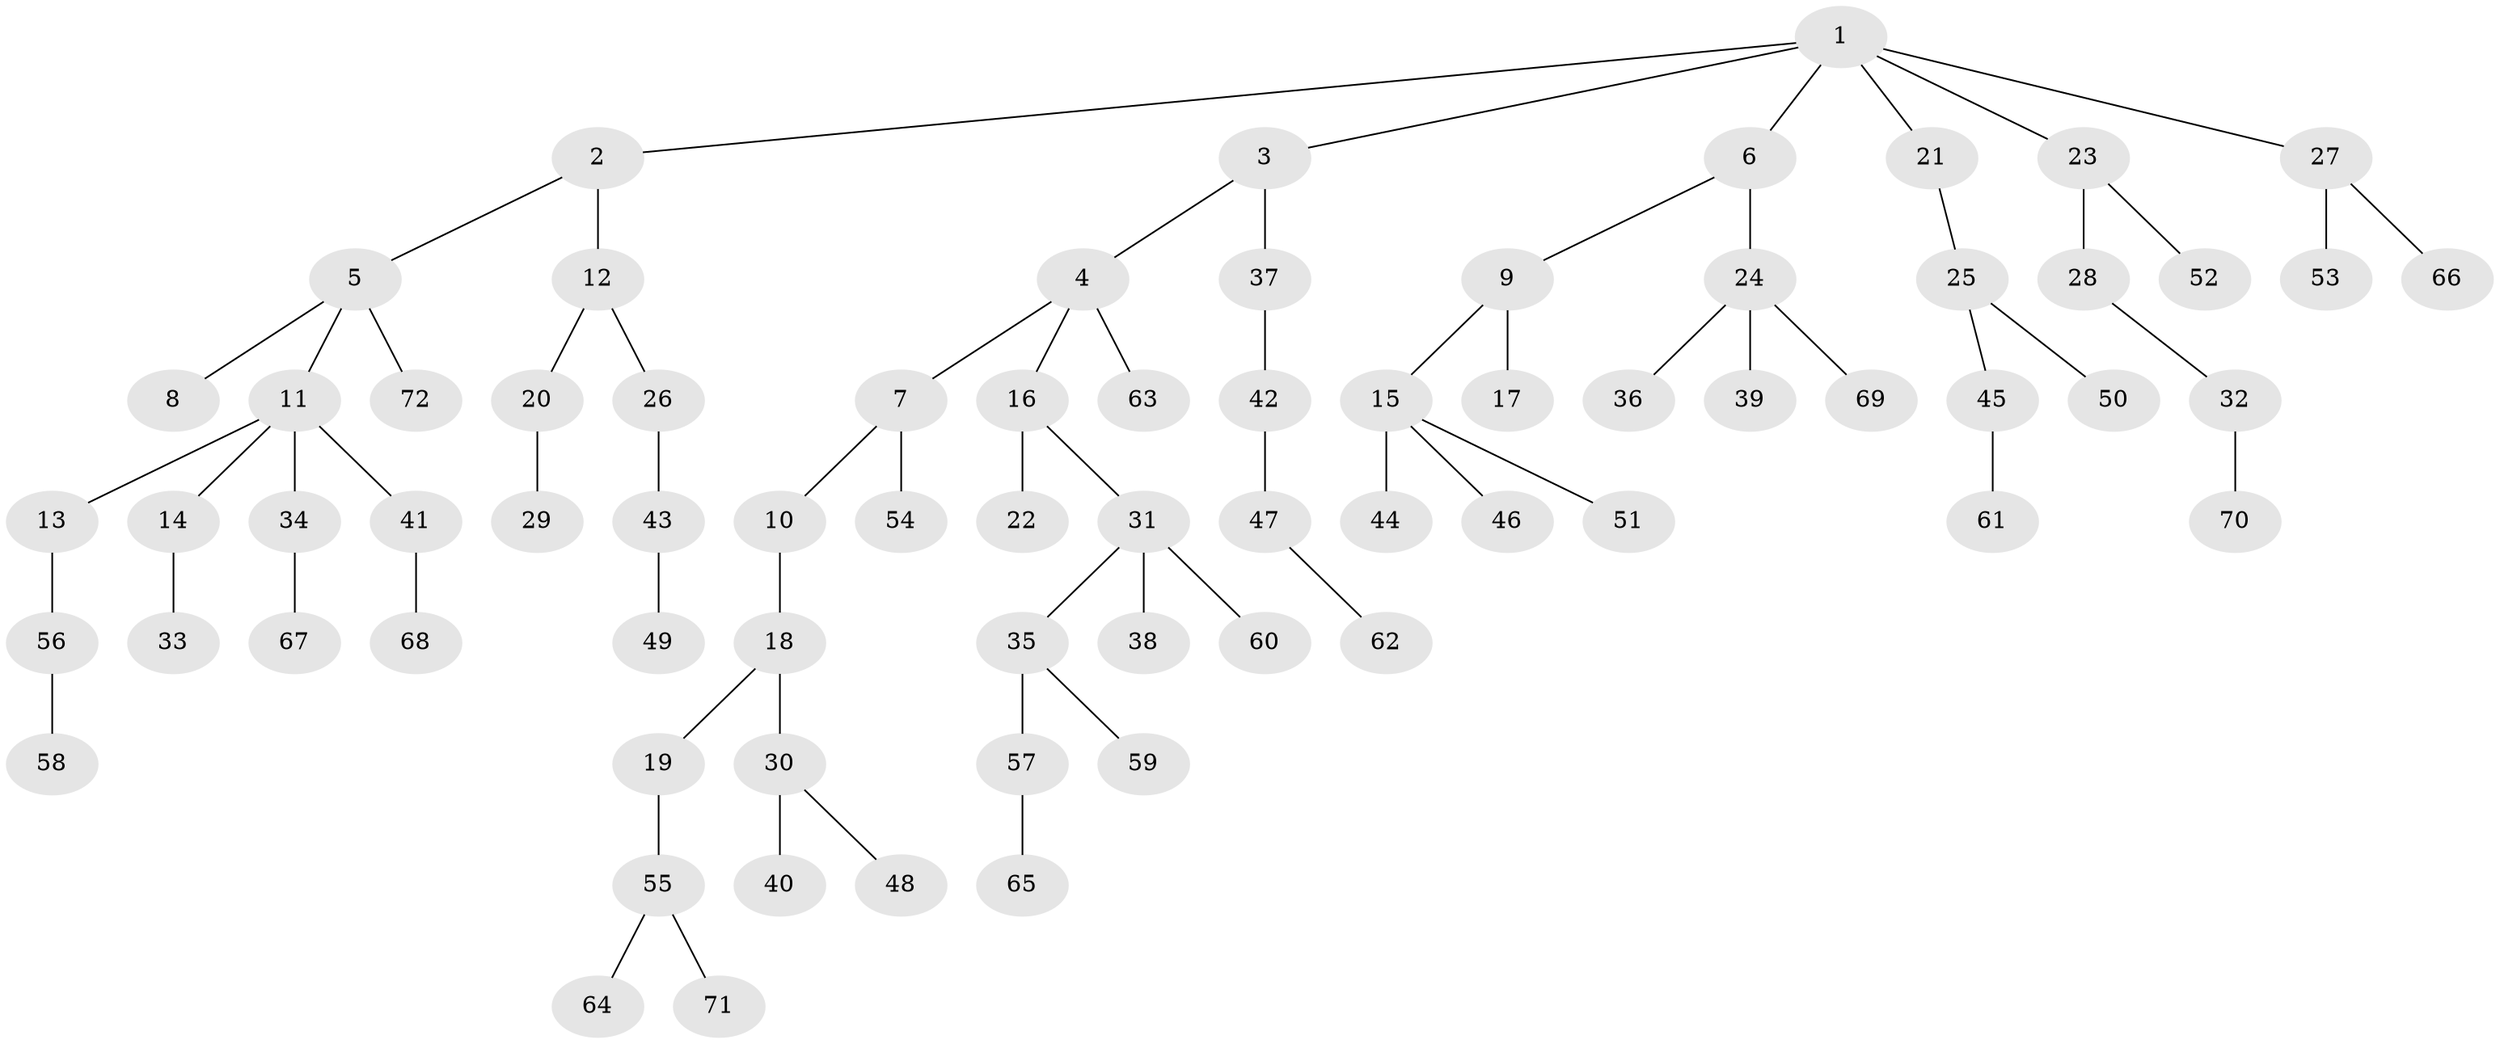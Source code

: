 // coarse degree distribution, {7: 0.022222222222222223, 3: 0.2, 5: 0.044444444444444446, 1: 0.4888888888888889, 2: 0.24444444444444444}
// Generated by graph-tools (version 1.1) at 2025/52/02/27/25 19:52:12]
// undirected, 72 vertices, 71 edges
graph export_dot {
graph [start="1"]
  node [color=gray90,style=filled];
  1;
  2;
  3;
  4;
  5;
  6;
  7;
  8;
  9;
  10;
  11;
  12;
  13;
  14;
  15;
  16;
  17;
  18;
  19;
  20;
  21;
  22;
  23;
  24;
  25;
  26;
  27;
  28;
  29;
  30;
  31;
  32;
  33;
  34;
  35;
  36;
  37;
  38;
  39;
  40;
  41;
  42;
  43;
  44;
  45;
  46;
  47;
  48;
  49;
  50;
  51;
  52;
  53;
  54;
  55;
  56;
  57;
  58;
  59;
  60;
  61;
  62;
  63;
  64;
  65;
  66;
  67;
  68;
  69;
  70;
  71;
  72;
  1 -- 2;
  1 -- 3;
  1 -- 6;
  1 -- 21;
  1 -- 23;
  1 -- 27;
  2 -- 5;
  2 -- 12;
  3 -- 4;
  3 -- 37;
  4 -- 7;
  4 -- 16;
  4 -- 63;
  5 -- 8;
  5 -- 11;
  5 -- 72;
  6 -- 9;
  6 -- 24;
  7 -- 10;
  7 -- 54;
  9 -- 15;
  9 -- 17;
  10 -- 18;
  11 -- 13;
  11 -- 14;
  11 -- 34;
  11 -- 41;
  12 -- 20;
  12 -- 26;
  13 -- 56;
  14 -- 33;
  15 -- 44;
  15 -- 46;
  15 -- 51;
  16 -- 22;
  16 -- 31;
  18 -- 19;
  18 -- 30;
  19 -- 55;
  20 -- 29;
  21 -- 25;
  23 -- 28;
  23 -- 52;
  24 -- 36;
  24 -- 39;
  24 -- 69;
  25 -- 45;
  25 -- 50;
  26 -- 43;
  27 -- 53;
  27 -- 66;
  28 -- 32;
  30 -- 40;
  30 -- 48;
  31 -- 35;
  31 -- 38;
  31 -- 60;
  32 -- 70;
  34 -- 67;
  35 -- 57;
  35 -- 59;
  37 -- 42;
  41 -- 68;
  42 -- 47;
  43 -- 49;
  45 -- 61;
  47 -- 62;
  55 -- 64;
  55 -- 71;
  56 -- 58;
  57 -- 65;
}
